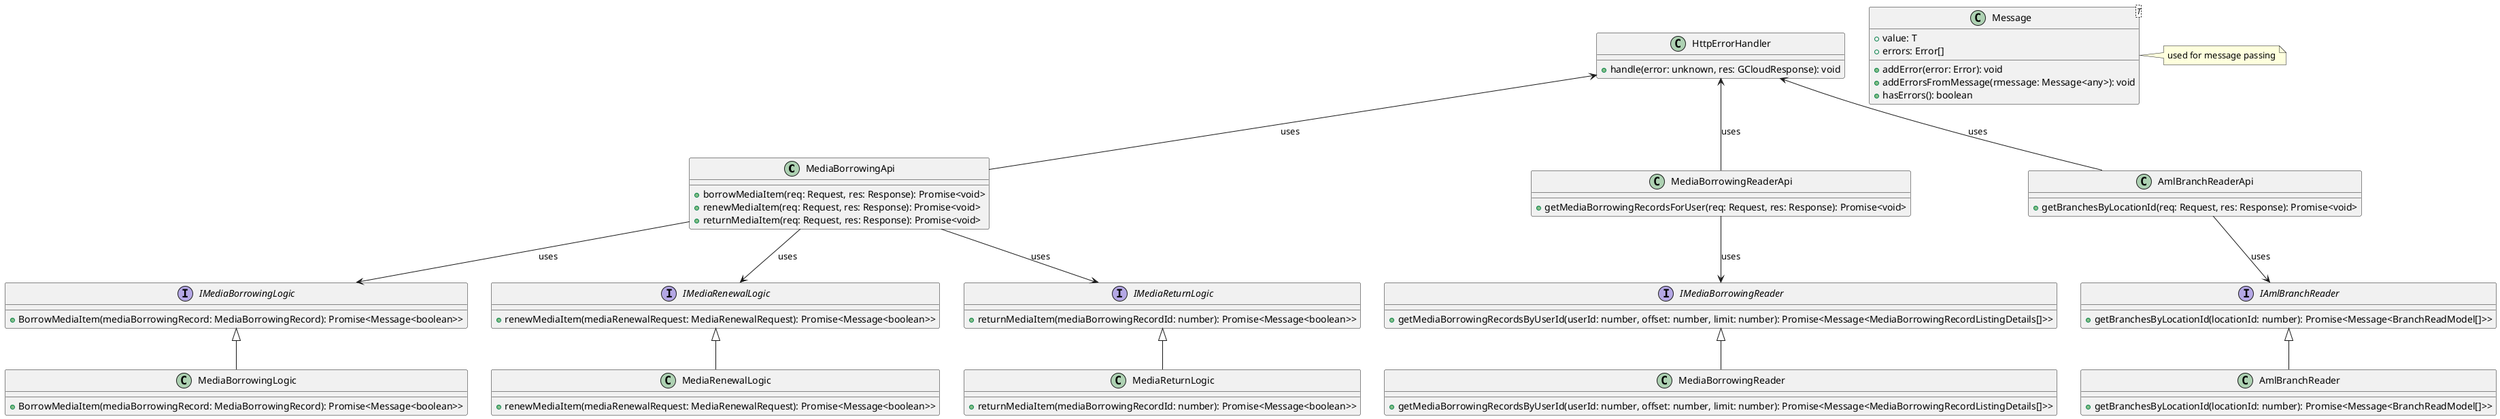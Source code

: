 @startuml

class MediaBorrowingApi {
    +borrowMediaItem(req: Request, res: Response): Promise<void>
    +renewMediaItem(req: Request, res: Response): Promise<void>
    +returnMediaItem(req: Request, res: Response): Promise<void>
}

class MediaBorrowingReaderApi {
    +getMediaBorrowingRecordsForUser(req: Request, res: Response): Promise<void>
}

class AmlBranchReaderApi {
    +getBranchesByLocationId(req: Request, res: Response): Promise<void>
}

class Message<T> {
    +value: T
    +errors: Error[]
    +addError(error: Error): void
    +addErrorsFromMessage(rmessage: Message<any>): void
    +hasErrors(): boolean
}

note right of Message
    used for message passing
end note

class HttpErrorHandler {
    +handle(error: unknown, res: GCloudResponse): void
}

interface IMediaBorrowingLogic {
    +BorrowMediaItem(mediaBorrowingRecord: MediaBorrowingRecord): Promise<Message<boolean>>
}
class MediaBorrowingLogic {
    +BorrowMediaItem(mediaBorrowingRecord: MediaBorrowingRecord): Promise<Message<boolean>>
}

interface IMediaRenewalLogic {
    +renewMediaItem(mediaRenewalRequest: MediaRenewalRequest): Promise<Message<boolean>>
}

class MediaRenewalLogic {
    +renewMediaItem(mediaRenewalRequest: MediaRenewalRequest): Promise<Message<boolean>>
}

interface IMediaReturnLogic {
    +returnMediaItem(mediaBorrowingRecordId: number): Promise<Message<boolean>>
}

class MediaReturnLogic {
    +returnMediaItem(mediaBorrowingRecordId: number): Promise<Message<boolean>>
}

interface IMediaBorrowingReader {
    +getMediaBorrowingRecordsByUserId(userId: number, offset: number, limit: number): Promise<Message<MediaBorrowingRecordListingDetails[]>>
}

class MediaBorrowingReader {
    +getMediaBorrowingRecordsByUserId(userId: number, offset: number, limit: number): Promise<Message<MediaBorrowingRecordListingDetails[]>>
}

interface IAmlBranchReader {
    +getBranchesByLocationId(locationId: number): Promise<Message<BranchReadModel[]>>
}

class AmlBranchReader {
    +getBranchesByLocationId(locationId: number): Promise<Message<BranchReadModel[]>>
}

MediaBorrowingApi --> IMediaBorrowingLogic : uses
MediaBorrowingApi --> IMediaRenewalLogic : uses
MediaBorrowingApi --> IMediaReturnLogic : uses
MediaBorrowingReaderApi --> IMediaBorrowingReader : uses
AmlBranchReaderApi --> IAmlBranchReader : uses
MediaBorrowingApi -up-> HttpErrorHandler : uses
MediaBorrowingReaderApi -up-> HttpErrorHandler : uses
AmlBranchReaderApi -up-> HttpErrorHandler : uses
IMediaBorrowingLogic <|-- MediaBorrowingLogic
IMediaRenewalLogic <|-- MediaRenewalLogic
IMediaReturnLogic <|-- MediaReturnLogic
IMediaBorrowingReader <|-- MediaBorrowingReader
IAmlBranchReader <|-- AmlBranchReader

@enduml

